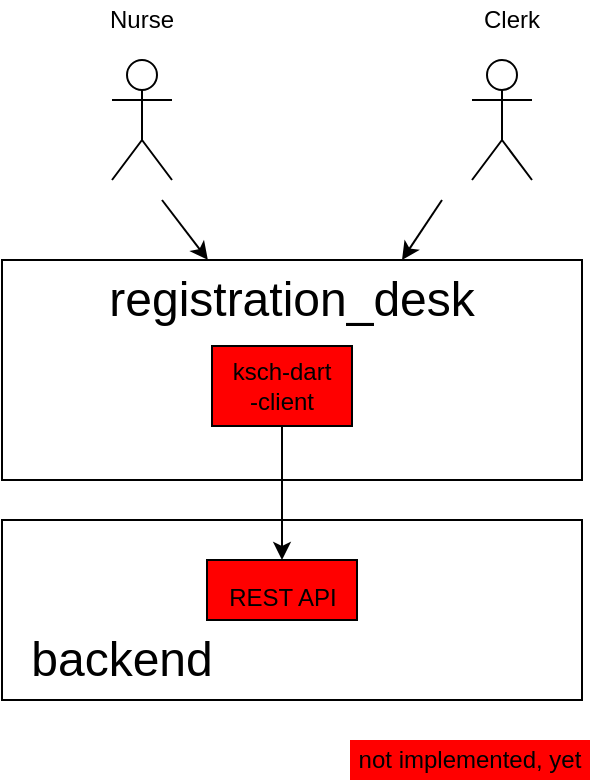 <mxfile version="14.4.3" type="device"><diagram id="WwZ89JGgWmty4mv-jX6D" name="Seite-1"><mxGraphModel dx="1106" dy="852" grid="1" gridSize="10" guides="1" tooltips="1" connect="1" arrows="1" fold="1" page="1" pageScale="1" pageWidth="827" pageHeight="1169" math="0" shadow="0"><root><mxCell id="0"/><mxCell id="1" parent="0"/><mxCell id="ey0RinLqaFUlj8hwv3kz-1" value="" style="rounded=0;whiteSpace=wrap;html=1;" vertex="1" parent="1"><mxGeometry x="240" y="170" width="290" height="110" as="geometry"/></mxCell><mxCell id="ey0RinLqaFUlj8hwv3kz-2" value="ksch-dart&lt;br&gt;-client" style="rounded=0;whiteSpace=wrap;html=1;fillColor=#FF0000;" vertex="1" parent="1"><mxGeometry x="345" y="213" width="70" height="40" as="geometry"/></mxCell><mxCell id="ey0RinLqaFUlj8hwv3kz-3" value="not implemented, yet" style="rounded=0;whiteSpace=wrap;html=1;fillColor=#FF0000;strokeColor=none;" vertex="1" parent="1"><mxGeometry x="414" y="410" width="120" height="20" as="geometry"/></mxCell><mxCell id="ey0RinLqaFUlj8hwv3kz-4" value="" style="rounded=0;whiteSpace=wrap;html=1;fillColor=#FFFFFF;" vertex="1" parent="1"><mxGeometry x="240" y="300" width="290" height="90" as="geometry"/></mxCell><mxCell id="ey0RinLqaFUlj8hwv3kz-5" value="registration_desk" style="text;html=1;strokeColor=none;fillColor=none;align=center;verticalAlign=middle;whiteSpace=wrap;rounded=0;fontSize=24;" vertex="1" parent="1"><mxGeometry x="365" y="180" width="40" height="20" as="geometry"/></mxCell><mxCell id="ey0RinLqaFUlj8hwv3kz-7" value="&lt;font style=&quot;font-size: 12px&quot;&gt;REST API&lt;/font&gt;" style="rounded=0;whiteSpace=wrap;html=1;fontSize=24;fillColor=#FF0000;" vertex="1" parent="1"><mxGeometry x="342.5" y="320" width="75" height="30" as="geometry"/></mxCell><mxCell id="ey0RinLqaFUlj8hwv3kz-8" value="" style="endArrow=classic;html=1;fontSize=24;" edge="1" parent="1" source="ey0RinLqaFUlj8hwv3kz-2" target="ey0RinLqaFUlj8hwv3kz-7"><mxGeometry width="50" height="50" relative="1" as="geometry"><mxPoint x="20" y="310" as="sourcePoint"/><mxPoint x="70" y="260" as="targetPoint"/></mxGeometry></mxCell><mxCell id="ey0RinLqaFUlj8hwv3kz-9" value="backend" style="text;html=1;strokeColor=none;fillColor=none;align=center;verticalAlign=middle;whiteSpace=wrap;rounded=0;fontSize=24;" vertex="1" parent="1"><mxGeometry x="280" y="360" width="40" height="20" as="geometry"/></mxCell><mxCell id="ey0RinLqaFUlj8hwv3kz-10" value="" style="shape=umlActor;verticalLabelPosition=bottom;verticalAlign=top;html=1;outlineConnect=0;fontSize=24;fillColor=#FFFFFF;" vertex="1" parent="1"><mxGeometry x="295" y="70" width="30" height="60" as="geometry"/></mxCell><mxCell id="ey0RinLqaFUlj8hwv3kz-14" value="" style="shape=umlActor;verticalLabelPosition=bottom;verticalAlign=top;html=1;outlineConnect=0;fontSize=24;fillColor=#FFFFFF;" vertex="1" parent="1"><mxGeometry x="475" y="70" width="30" height="60" as="geometry"/></mxCell><mxCell id="ey0RinLqaFUlj8hwv3kz-15" value="Nurse" style="text;html=1;strokeColor=none;fillColor=none;align=center;verticalAlign=middle;whiteSpace=wrap;rounded=0;fontSize=12;" vertex="1" parent="1"><mxGeometry x="290" y="40" width="40" height="20" as="geometry"/></mxCell><mxCell id="ey0RinLqaFUlj8hwv3kz-16" value="Clerk" style="text;html=1;strokeColor=none;fillColor=none;align=center;verticalAlign=middle;whiteSpace=wrap;rounded=0;fontSize=12;" vertex="1" parent="1"><mxGeometry x="475" y="40" width="40" height="20" as="geometry"/></mxCell><mxCell id="ey0RinLqaFUlj8hwv3kz-17" value="" style="endArrow=classic;html=1;fontSize=12;" edge="1" parent="1" target="ey0RinLqaFUlj8hwv3kz-1"><mxGeometry width="50" height="50" relative="1" as="geometry"><mxPoint x="320" y="140" as="sourcePoint"/><mxPoint x="390" y="130" as="targetPoint"/></mxGeometry></mxCell><mxCell id="ey0RinLqaFUlj8hwv3kz-19" value="" style="endArrow=classic;html=1;fontSize=12;" edge="1" parent="1" target="ey0RinLqaFUlj8hwv3kz-1"><mxGeometry width="50" height="50" relative="1" as="geometry"><mxPoint x="460" y="140" as="sourcePoint"/><mxPoint x="600" y="180" as="targetPoint"/><Array as="points"><mxPoint x="440" y="170"/></Array></mxGeometry></mxCell></root></mxGraphModel></diagram></mxfile>